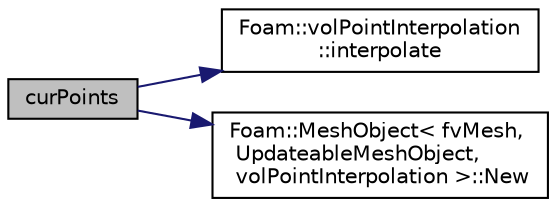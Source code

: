 digraph "curPoints"
{
  bgcolor="transparent";
  edge [fontname="Helvetica",fontsize="10",labelfontname="Helvetica",labelfontsize="10"];
  node [fontname="Helvetica",fontsize="10",shape=record];
  rankdir="LR";
  Node77 [label="curPoints",height=0.2,width=0.4,color="black", fillcolor="grey75", style="filled", fontcolor="black"];
  Node77 -> Node78 [color="midnightblue",fontsize="10",style="solid",fontname="Helvetica"];
  Node78 [label="Foam::volPointInterpolation\l::interpolate",height=0.2,width=0.4,color="black",URL="$a24117.html#a22c917059b7764b7b84d39881502d1c7",tooltip="Interpolate volField using inverse distance weighting. "];
  Node77 -> Node79 [color="midnightblue",fontsize="10",style="solid",fontname="Helvetica"];
  Node79 [label="Foam::MeshObject\< fvMesh,\l UpdateableMeshObject,\l volPointInterpolation \>::New",height=0.2,width=0.4,color="black",URL="$a28289.html#ab61cc2091ec1fd7e08e8948e84235a05"];
}

